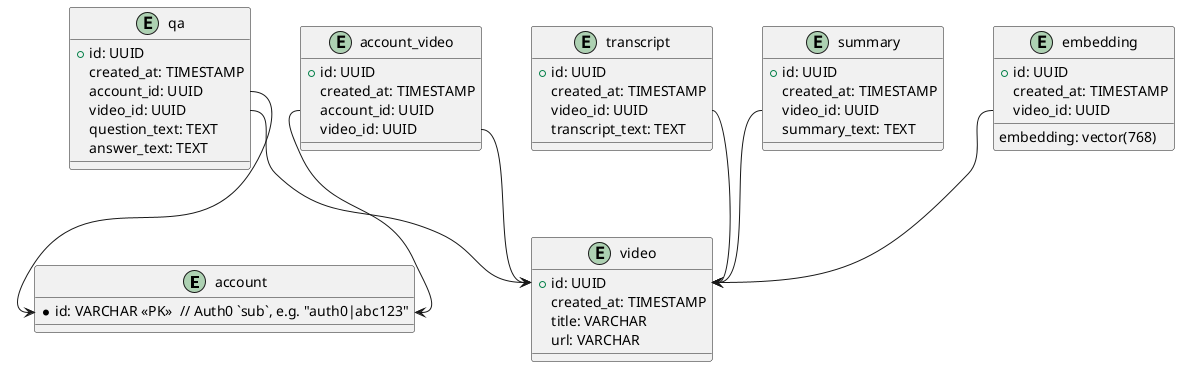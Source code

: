 @startuml

entity "account" {
  *id: VARCHAR <<PK>>  // Auth0 `sub`, e.g. "auth0|abc123"
}

entity "video" {
  +id: UUID
  created_at: TIMESTAMP
  title: VARCHAR
  url: VARCHAR
}

entity "account_video" {
  +id: UUID
  created_at: TIMESTAMP
  account_id: UUID
  video_id: UUID
}

entity "transcript" {
  +id: UUID
  created_at: TIMESTAMP
  video_id: UUID
  transcript_text: TEXT
}

entity "summary" {
  +id: UUID
  created_at: TIMESTAMP
  video_id: UUID
  summary_text: TEXT
}

entity "qa" {
  +id: UUID
  created_at: TIMESTAMP
  account_id: UUID
  video_id: UUID
  question_text: TEXT
  answer_text: TEXT
}

entity "embedding" {
  +id: UUID
  created_at: TIMESTAMP
  video_id: UUID
  embedding: vector(768)
}

'account-video relationship
account_video::account_id --> account::id
account_video::video_id --> video::id

'video-transcript relationship
transcript::video_id --> video::id

'video-summary relationship
summary::video_id --> video::id

'video-qa relationship
qa::video_id --> video::id
qa::account_id --> account::id

'video-embedding relationship
embedding::video_id --> video::id

@enduml